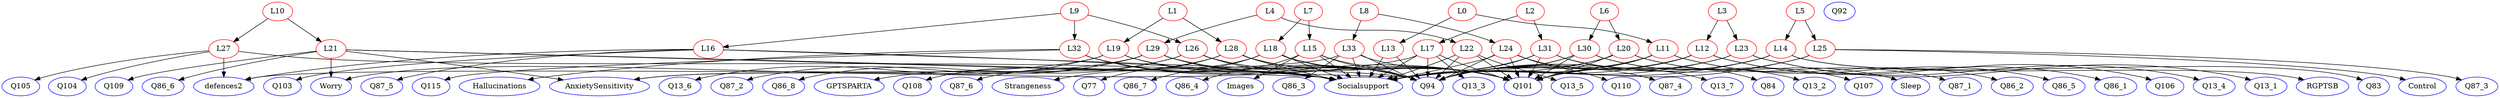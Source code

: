 digraph {
Q108 [color = blue]; Socialsupport [color = blue]; L24 [color = red]; L33 [color = red]; L7 [color = red]; L23 [color = red]; Q83 [color = blue]; L9 [color = red]; Strangeness [color = blue]; L3 [color = red]; Q13_1 [color = blue]; Q86_3 [color = blue]; L16 [color = red]; L18 [color = red]; GPTSPARTA [color = blue]; Q86_5 [color = blue]; L26 [color = red]; Q87_2 [color = blue]; Q104 [color = blue]; L13 [color = red]; Q106 [color = blue]; Q86_6 [color = blue]; L25 [color = red]; L32 [color = red]; Q94 [color = blue]; Q110 [color = blue]; L30 [color = red]; L6 [color = red]; RGPTSB [color = blue]; Q101 [color = blue]; Q107 [color = blue]; Q87_5 [color = blue]; Q87_4 [color = blue]; L28 [color = red]; L5 [color = red]; Hallucinations [color = blue]; L15 [color = red]; L31 [color = red]; Q86_2 [color = blue]; L22 [color = red]; Q13_4 [color = blue]; Q77 [color = blue]; L11 [color = red]; Q103 [color = blue]; Q13_3 [color = blue]; L2 [color = red]; Q86_7 [color = blue]; L12 [color = red]; Q87_3 [color = blue]; Q115 [color = blue]; Q13_5 [color = blue]; L0 [color = red]; Control [color = blue]; Q13_7 [color = blue]; Q105 [color = blue]; L10 [color = red]; L4 [color = red]; Q86_4 [color = blue]; L17 [color = red]; L29 [color = red]; L19 [color = red]; Q109 [color = blue]; L21 [color = red]; AnxietySensitivity [color = blue]; Q84 [color = blue]; L1 [color = red]; L27 [color = red]; Images [color = blue]; Q86_1 [color = blue]; Q13_6 [color = blue]; defences2 [color = blue]; Worry [color = blue]; Q87_6 [color = blue]; L20 [color = red]; L14 [color = red]; Q13_2 [color = blue]; Q87_1 [color = blue]; Sleep [color = blue]; Q86_8 [color = blue]; Q92 [color = blue]; L8 [color = red]; 
subgraph Undirected {
edge [dir=none, color=black]
}

subgraph Directed {
edge [color=black]
L6 -> L30
L29 -> Worry
L3 -> L23
L9 -> L16
L22 -> Q94
L17 -> Q101
L32 -> Hallucinations
L27 -> Socialsupport
L23 -> Q94
L24 -> Q110
L26 -> Socialsupport
L23 -> Q13_4
L14 -> Q94
L18 -> Q94
L11 -> Socialsupport
L32 -> Q101
L25 -> Q94
L27 -> Q104
L33 -> Socialsupport
L12 -> Q106
L8 -> L33
L21 -> Q94
L31 -> Socialsupport
L2 -> L17
L15 -> Socialsupport
L18 -> Q86_7
L18 -> Q101
L20 -> Q101
L1 -> L19
L19 -> Socialsupport
L10 -> L27
L29 -> Socialsupport
L0 -> L11
L20 -> Q87_1
L24 -> Q101
L25 -> Q87_3
L28 -> Q101
L25 -> Control
L12 -> Socialsupport
L31 -> Q84
L24 -> Socialsupport
L30 -> Q94
L2 -> L31
L27 -> defences2
L30 -> Q101
L17 -> Socialsupport
L18 -> Q77
L22 -> Q101
L13 -> Q94
L11 -> Q86_2
L26 -> Q94
L30 -> Q107
L33 -> defences2
L16 -> Socialsupport
L17 -> AnxietySensitivity
L24 -> Q87_4
L16 -> Q87_5
L22 -> Q13_5
L11 -> Q94
L32 -> Socialsupport
L14 -> Q101
L33 -> Q94
L19 -> Q13_6
L11 -> Q86_5
L23 -> Socialsupport
L31 -> Q94
L19 -> AnxietySensitivity
L21 -> Q86_6
L30 -> Q13_2
L20 -> Socialsupport
L15 -> Q94
L18 -> Socialsupport
L14 -> RGPTSB
L16 -> Q103
L29 -> Q94
L29 -> Q87_2
L21 -> Socialsupport
L28 -> Socialsupport
L12 -> Q94
L26 -> Q108
L8 -> L24
L21 -> Worry
L26 -> GPTSPARTA
L32 -> Q115
L15 -> Q86_4
L1 -> L28
L27 -> Q105
L33 -> Q86_3
L4 -> L22
L29 -> Q86_8
L7 -> L18
L15 -> Images
L6 -> L20
L16 -> defences2
L30 -> Socialsupport
L17 -> Q94
L22 -> Socialsupport
L28 -> Q87_6
L5 -> L25
L16 -> Q94
L31 -> Q13_7
L21 -> Q109
L17 -> Q13_3
L26 -> Q101
L9 -> L32
L4 -> L29
L32 -> Q94
L14 -> Socialsupport
L28 -> Strangeness
L11 -> Q101
L25 -> Socialsupport
L19 -> Q94
L33 -> Q101
L13 -> Socialsupport
L23 -> Q13_1
L5 -> L14
L20 -> Q94
L31 -> Q101
L21 -> AnxietySensitivity
L15 -> Q101
L0 -> L13
L12 -> Q86_1
L9 -> L26
L24 -> Q94
L28 -> Q94
L29 -> Q101
L3 -> L12
L12 -> Q101
L7 -> L15
L14 -> Q83
L10 -> L21
L20 -> Sleep
}

}

